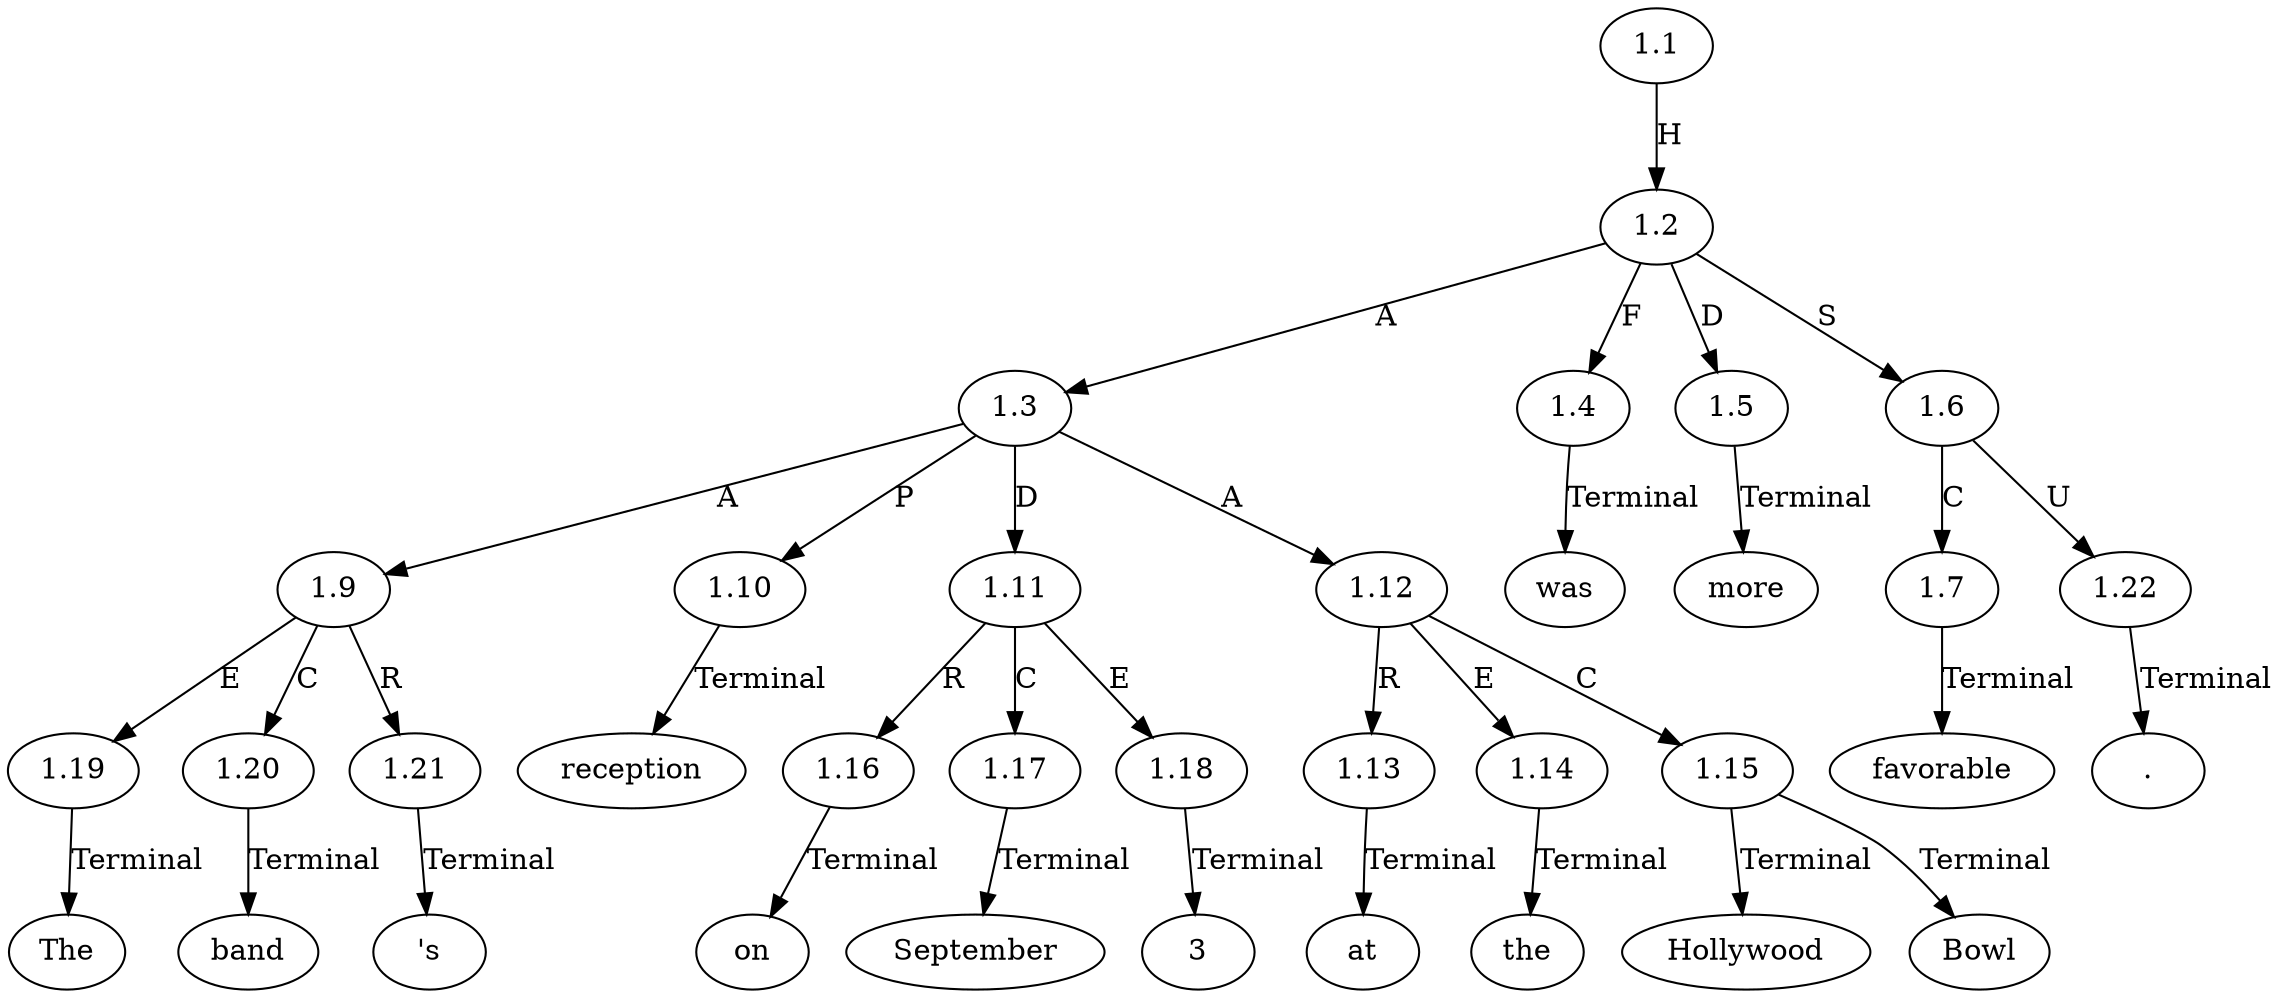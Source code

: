 // Graph
digraph {
	0.1 [label=The ordering=out]
	0.10 [label=Hollywood ordering=out]
	0.11 [label=Bowl ordering=out]
	0.12 [label=was ordering=out]
	0.13 [label=more ordering=out]
	0.14 [label=favorable ordering=out]
	0.15 [label="." ordering=out]
	0.2 [label=band ordering=out]
	0.3 [label="'s" ordering=out]
	0.4 [label=reception ordering=out]
	0.5 [label=on ordering=out]
	0.6 [label=September ordering=out]
	0.7 [label=3 ordering=out]
	0.8 [label=at ordering=out]
	0.9 [label=the ordering=out]
	1.1 [label=1.1 ordering=out]
	1.2 [label=1.2 ordering=out]
	1.3 [label=1.3 ordering=out]
	1.4 [label=1.4 ordering=out]
	1.5 [label=1.5 ordering=out]
	1.6 [label=1.6 ordering=out]
	1.7 [label=1.7 ordering=out]
	1.9 [label=1.9 ordering=out]
	1.10 [label=1.10 ordering=out]
	1.11 [label=1.11 ordering=out]
	1.12 [label=1.12 ordering=out]
	1.13 [label=1.13 ordering=out]
	1.14 [label=1.14 ordering=out]
	1.15 [label=1.15 ordering=out]
	1.16 [label=1.16 ordering=out]
	1.17 [label=1.17 ordering=out]
	1.18 [label=1.18 ordering=out]
	1.19 [label=1.19 ordering=out]
	1.20 [label=1.20 ordering=out]
	1.21 [label=1.21 ordering=out]
	1.22 [label=1.22 ordering=out]
	1.1 -> 1.2 [label=H ordering=out]
	1.2 -> 1.3 [label=A ordering=out]
	1.2 -> 1.4 [label=F ordering=out]
	1.2 -> 1.5 [label=D ordering=out]
	1.2 -> 1.6 [label=S ordering=out]
	1.3 -> 1.9 [label=A ordering=out]
	1.3 -> 1.10 [label=P ordering=out]
	1.3 -> 1.11 [label=D ordering=out]
	1.3 -> 1.12 [label=A ordering=out]
	1.4 -> 0.12 [label=Terminal ordering=out]
	1.5 -> 0.13 [label=Terminal ordering=out]
	1.6 -> 1.7 [label=C ordering=out]
	1.6 -> 1.22 [label=U ordering=out]
	1.7 -> 0.14 [label=Terminal ordering=out]
	1.9 -> 1.19 [label=E ordering=out]
	1.9 -> 1.20 [label=C ordering=out]
	1.9 -> 1.21 [label=R ordering=out]
	1.10 -> 0.4 [label=Terminal ordering=out]
	1.11 -> 1.16 [label=R ordering=out]
	1.11 -> 1.17 [label=C ordering=out]
	1.11 -> 1.18 [label=E ordering=out]
	1.12 -> 1.13 [label=R ordering=out]
	1.12 -> 1.14 [label=E ordering=out]
	1.12 -> 1.15 [label=C ordering=out]
	1.13 -> 0.8 [label=Terminal ordering=out]
	1.14 -> 0.9 [label=Terminal ordering=out]
	1.15 -> 0.10 [label=Terminal ordering=out]
	1.15 -> 0.11 [label=Terminal ordering=out]
	1.16 -> 0.5 [label=Terminal ordering=out]
	1.17 -> 0.6 [label=Terminal ordering=out]
	1.18 -> 0.7 [label=Terminal ordering=out]
	1.19 -> 0.1 [label=Terminal ordering=out]
	1.20 -> 0.2 [label=Terminal ordering=out]
	1.21 -> 0.3 [label=Terminal ordering=out]
	1.22 -> 0.15 [label=Terminal ordering=out]
}
